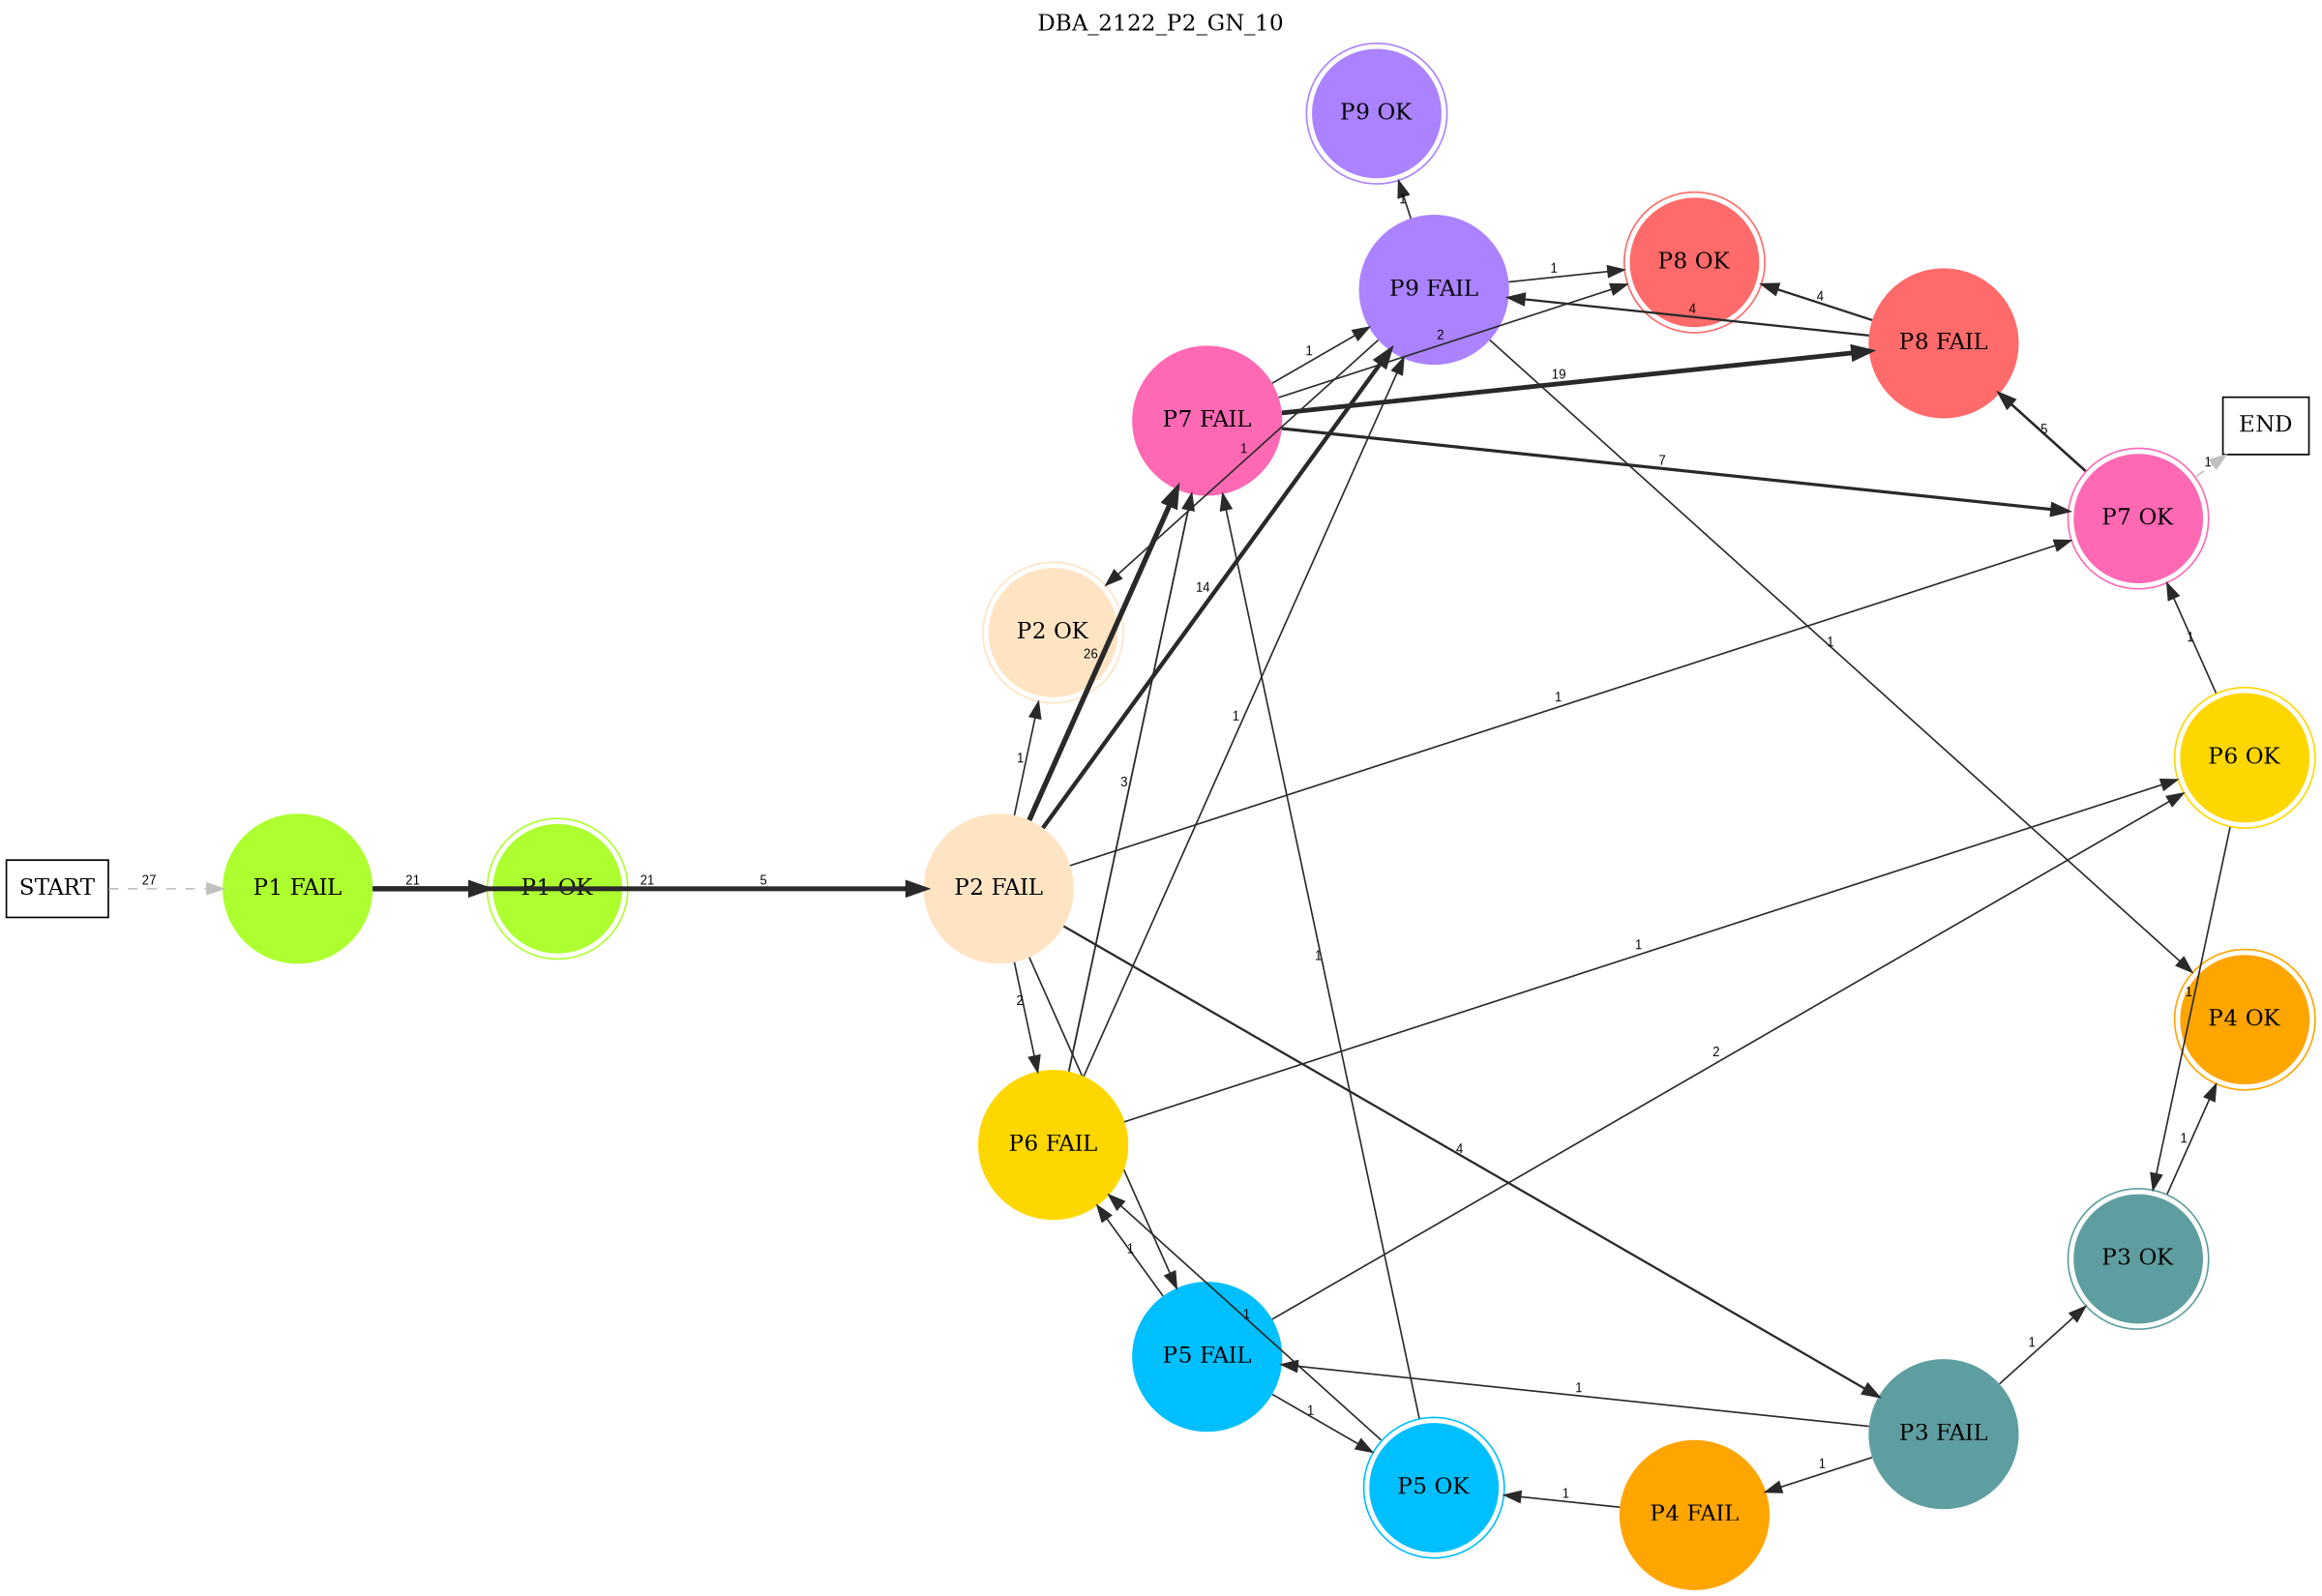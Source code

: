 digraph DBA_2122_P2_GN_10 {
	labelloc="t";
	label=DBA_2122_P2_GN_10;
	dpi = 150
	size="16,11!";
	margin = 0;
layout=circo;
"START" [shape=box, fillcolor=white, style=filled, color=black]
"P1 FAIL" [shape=circle, color=greenyellow, style=filled]
"P1 OK" [shape=circle, color=greenyellow, peripheries=2, style=filled]
"P2 FAIL" [shape=circle, color=bisque, style=filled]
"P9 FAIL" [shape=circle, color=mediumpurple1, style=filled]
"P3 FAIL" [shape=circle, color=cadetblue, style=filled]
"P5 FAIL" [shape=circle, color=deepskyblue, style=filled]
"P6 FAIL" [shape=circle, color=gold, style=filled]
"P2 OK" [shape=circle, color=bisque, peripheries=2, style=filled]
"P4 FAIL" [shape=circle, color=orange, style=filled]
"P5 OK" [shape=circle, color=deepskyblue, peripheries=2, style=filled]
"P6 OK" [shape=circle, color=gold, peripheries=2, style=filled]
"P3 OK" [shape=circle, color=cadetblue, peripheries=2, style=filled]
"P7 FAIL" [shape=circle, color=hotpink, style=filled]
"P8 FAIL" [shape=circle, color=indianred1, style=filled]
"P4 OK" [shape=circle, color=orange, peripheries=2, style=filled]
"P7 OK" [shape=circle, color=hotpink, peripheries=2, style=filled]
"P8 OK" [shape=circle, color=indianred1, peripheries=2, style=filled]
"P9 OK" [shape=circle, color=mediumpurple1, peripheries=2, style=filled]
"END" [shape=box, fillcolor=white, style=filled, color=black]
"START" -> "P1 FAIL" [ style = dashed color=grey label ="27" labelfloat=false fontname="Arial" fontsize=8]

"P1 FAIL" -> "P1 OK" [ color=grey16 penwidth = "3.04452243772342"label ="21" labelfloat=false fontname="Arial" fontsize=8]

"P1 FAIL" -> "P2 FAIL" [ color=grey16 penwidth = "3.04452243772342"label ="21" labelfloat=false fontname="Arial" fontsize=8]

"P1 OK" -> "P2 FAIL" [ color=grey16 penwidth = "1.6094379124341"label ="5" labelfloat=false fontname="Arial" fontsize=8]

"P2 FAIL" -> "P9 FAIL" [ color=grey16 penwidth = "2.63905732961526"label ="14" labelfloat=false fontname="Arial" fontsize=8]

"P2 FAIL" -> "P3 FAIL" [ color=grey16 penwidth = "1.38629436111989"label ="4" labelfloat=false fontname="Arial" fontsize=8]

"P2 FAIL" -> "P5 FAIL" [ color=grey16 penwidth = "1"label ="1" labelfloat=false fontname="Arial" fontsize=8]

"P2 FAIL" -> "P6 FAIL" [ color=grey16 penwidth = "1"label ="2" labelfloat=false fontname="Arial" fontsize=8]

"P2 FAIL" -> "P2 OK" [ color=grey16 penwidth = "1"label ="1" labelfloat=false fontname="Arial" fontsize=8]

"P2 FAIL" -> "P7 FAIL" [ color=grey16 penwidth = "3.25809653802148"label ="26" labelfloat=false fontname="Arial" fontsize=8]

"P2 FAIL" -> "P7 OK" [ color=grey16 penwidth = "1"label ="1" labelfloat=false fontname="Arial" fontsize=8]

"P9 FAIL" -> "P2 OK" [ color=grey16 penwidth = "1"label ="1" labelfloat=false fontname="Arial" fontsize=8]

"P9 FAIL" -> "P4 OK" [ color=grey16 penwidth = "1"label ="1" labelfloat=false fontname="Arial" fontsize=8]

"P9 FAIL" -> "P8 OK" [ color=grey16 penwidth = "1"label ="1" labelfloat=false fontname="Arial" fontsize=8]

"P9 FAIL" -> "P9 OK" [ color=grey16 penwidth = "1"label ="1" labelfloat=false fontname="Arial" fontsize=8]

"P3 FAIL" -> "P5 FAIL" [ color=grey16 penwidth = "1"label ="1" labelfloat=false fontname="Arial" fontsize=8]

"P3 FAIL" -> "P4 FAIL" [ color=grey16 penwidth = "1"label ="1" labelfloat=false fontname="Arial" fontsize=8]

"P3 FAIL" -> "P3 OK" [ color=grey16 penwidth = "1"label ="1" labelfloat=false fontname="Arial" fontsize=8]

"P5 FAIL" -> "P6 FAIL" [ color=grey16 penwidth = "1"label ="1" labelfloat=false fontname="Arial" fontsize=8]

"P5 FAIL" -> "P5 OK" [ color=grey16 penwidth = "1"label ="1" labelfloat=false fontname="Arial" fontsize=8]

"P5 FAIL" -> "P6 OK" [ color=grey16 penwidth = "1"label ="2" labelfloat=false fontname="Arial" fontsize=8]

"P6 FAIL" -> "P9 FAIL" [ color=grey16 penwidth = "1"label ="1" labelfloat=false fontname="Arial" fontsize=8]

"P6 FAIL" -> "P6 OK" [ color=grey16 penwidth = "1"label ="1" labelfloat=false fontname="Arial" fontsize=8]

"P6 FAIL" -> "P7 FAIL" [ color=grey16 penwidth = "1.09861228866811"label ="3" labelfloat=false fontname="Arial" fontsize=8]

"P4 FAIL" -> "P5 OK" [ color=grey16 penwidth = "1"label ="1" labelfloat=false fontname="Arial" fontsize=8]

"P5 OK" -> "P6 FAIL" [ color=grey16 penwidth = "1"label ="1" labelfloat=false fontname="Arial" fontsize=8]

"P5 OK" -> "P7 FAIL" [ color=grey16 penwidth = "1"label ="1" labelfloat=false fontname="Arial" fontsize=8]

"P6 OK" -> "P3 OK" [ color=grey16 penwidth = "1"label ="1" labelfloat=false fontname="Arial" fontsize=8]

"P6 OK" -> "P7 OK" [ color=grey16 penwidth = "1"label ="1" labelfloat=false fontname="Arial" fontsize=8]

"P3 OK" -> "P4 OK" [ color=grey16 penwidth = "1"label ="1" labelfloat=false fontname="Arial" fontsize=8]

"P7 FAIL" -> "P9 FAIL" [ color=grey16 penwidth = "1"label ="1" labelfloat=false fontname="Arial" fontsize=8]

"P7 FAIL" -> "P8 FAIL" [ color=grey16 penwidth = "2.94443897916644"label ="19" labelfloat=false fontname="Arial" fontsize=8]

"P7 FAIL" -> "P7 OK" [ color=grey16 penwidth = "1.94591014905531"label ="7" labelfloat=false fontname="Arial" fontsize=8]

"P7 FAIL" -> "P8 OK" [ color=grey16 penwidth = "1"label ="2" labelfloat=false fontname="Arial" fontsize=8]

"P8 FAIL" -> "P9 FAIL" [ color=grey16 penwidth = "1.38629436111989"label ="4" labelfloat=false fontname="Arial" fontsize=8]

"P8 FAIL" -> "P8 OK" [ color=grey16 penwidth = "1.38629436111989"label ="4" labelfloat=false fontname="Arial" fontsize=8]

"P7 OK" -> "P8 FAIL" [ color=grey16 penwidth = "1.6094379124341"label ="5" labelfloat=false fontname="Arial" fontsize=8]

"P7 OK" -> "END" [ style = dashed color=grey label ="1" labelfloat=false fontname="Arial" fontsize=8]

}
